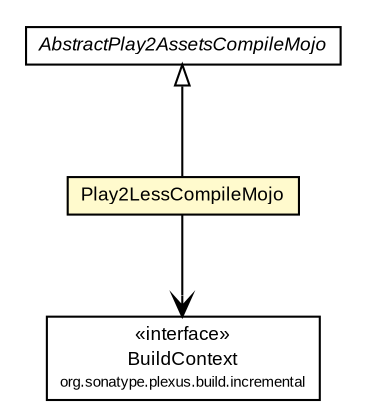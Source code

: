 #!/usr/local/bin/dot
#
# Class diagram 
# Generated by UMLGraph version R5_6-24-gf6e263 (http://www.umlgraph.org/)
#

digraph G {
	edge [fontname="arial",fontsize=10,labelfontname="arial",labelfontsize=10];
	node [fontname="arial",fontsize=10,shape=plaintext];
	nodesep=0.25;
	ranksep=0.5;
	// com.google.code.play2.plugin.Play2LessCompileMojo
	c770 [label=<<table title="com.google.code.play2.plugin.Play2LessCompileMojo" border="0" cellborder="1" cellspacing="0" cellpadding="2" port="p" bgcolor="lemonChiffon" href="./Play2LessCompileMojo.html">
		<tr><td><table border="0" cellspacing="0" cellpadding="1">
<tr><td align="center" balign="center"> Play2LessCompileMojo </td></tr>
		</table></td></tr>
		</table>>, URL="./Play2LessCompileMojo.html", fontname="arial", fontcolor="black", fontsize=9.0];
	// com.google.code.play2.plugin.AbstractPlay2AssetsCompileMojo
	c787 [label=<<table title="com.google.code.play2.plugin.AbstractPlay2AssetsCompileMojo" border="0" cellborder="1" cellspacing="0" cellpadding="2" port="p" href="./AbstractPlay2AssetsCompileMojo.html">
		<tr><td><table border="0" cellspacing="0" cellpadding="1">
<tr><td align="center" balign="center"><font face="arial italic"> AbstractPlay2AssetsCompileMojo </font></td></tr>
		</table></td></tr>
		</table>>, URL="./AbstractPlay2AssetsCompileMojo.html", fontname="arial", fontcolor="black", fontsize=9.0];
	//com.google.code.play2.plugin.Play2LessCompileMojo extends com.google.code.play2.plugin.AbstractPlay2AssetsCompileMojo
	c787:p -> c770:p [dir=back,arrowtail=empty];
	// com.google.code.play2.plugin.Play2LessCompileMojo NAVASSOC org.sonatype.plexus.build.incremental.BuildContext
	c770:p -> c792:p [taillabel="", label="", headlabel="", fontname="arial", fontcolor="black", fontsize=10.0, color="black", arrowhead=open];
	// org.sonatype.plexus.build.incremental.BuildContext
	c792 [label=<<table title="org.sonatype.plexus.build.incremental.BuildContext" border="0" cellborder="1" cellspacing="0" cellpadding="2" port="p">
		<tr><td><table border="0" cellspacing="0" cellpadding="1">
<tr><td align="center" balign="center"> &#171;interface&#187; </td></tr>
<tr><td align="center" balign="center"> BuildContext </td></tr>
<tr><td align="center" balign="center"><font point-size="7.0"> org.sonatype.plexus.build.incremental </font></td></tr>
		</table></td></tr>
		</table>>, URL="null", fontname="arial", fontcolor="black", fontsize=9.0];
}

